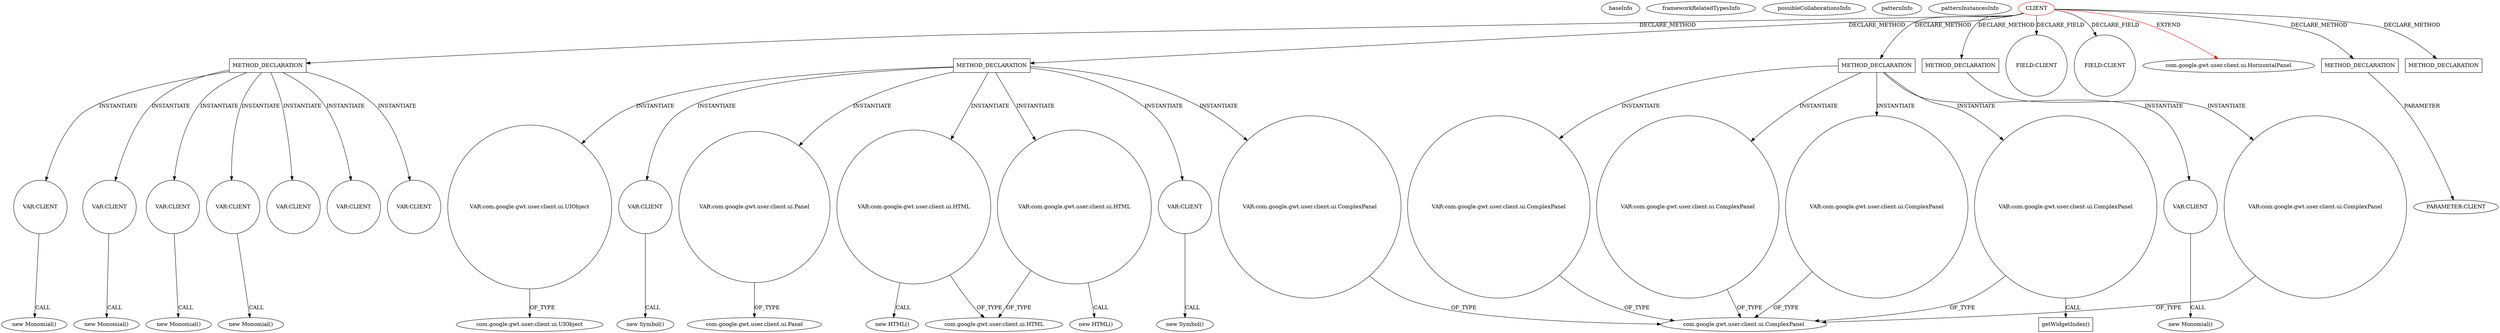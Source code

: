 digraph {
baseInfo[graphId=746,category="pattern",isAnonymous=false,possibleRelation=false]
frameworkRelatedTypesInfo[0="com.google.gwt.user.client.ui.HorizontalPanel"]
possibleCollaborationsInfo[]
patternInfo[frequency=2.0,patternRootClient=0]
patternInstancesInfo[0="luxferrari-AlgebrApp~/luxferrari-AlgebrApp/AlgebrApp-master/AlgebrApp/src/org/luxferrari/algebrapp/client/SubPolynomial.java~SubPolynomial~3660",1="luxferrari-AlgebrApp~/luxferrari-AlgebrApp/AlgebrApp-master/AlgebrApp/src/org/luxferrari/algebrapp/client/Product.java~Product~3664"]
141[label="new Monomial()",vertexType="CONSTRUCTOR_CALL",isFrameworkType=false]
142[label="VAR:CLIENT",vertexType="VARIABLE_EXPRESION",isFrameworkType=false,shape=circle]
137[label="METHOD_DECLARATION",vertexType="CLIENT_METHOD_DECLARATION",isFrameworkType=false,shape=box]
0[label="CLIENT",vertexType="ROOT_CLIENT_CLASS_DECLARATION",isFrameworkType=false,color=red]
7[label="METHOD_DECLARATION",vertexType="CLIENT_METHOD_DECLARATION",isFrameworkType=false,shape=box]
87[label="VAR:com.google.gwt.user.client.ui.UIObject",vertexType="VARIABLE_EXPRESION",isFrameworkType=false,shape=circle]
5[label="FIELD:CLIENT",vertexType="FIELD_DECLARATION",isFrameworkType=false,shape=circle]
2[label="FIELD:CLIENT",vertexType="FIELD_DECLARATION",isFrameworkType=false,shape=circle]
23[label="com.google.gwt.user.client.ui.UIObject",vertexType="FRAMEWORK_CLASS_TYPE",isFrameworkType=false]
149[label="VAR:CLIENT",vertexType="VARIABLE_EXPRESION",isFrameworkType=false,shape=circle]
148[label="new Monomial()",vertexType="CONSTRUCTOR_CALL",isFrameworkType=false]
155[label="VAR:CLIENT",vertexType="VARIABLE_EXPRESION",isFrameworkType=false,shape=circle]
154[label="new Monomial()",vertexType="CONSTRUCTOR_CALL",isFrameworkType=false]
158[label="VAR:CLIENT",vertexType="VARIABLE_EXPRESION",isFrameworkType=false,shape=circle]
157[label="new Monomial()",vertexType="CONSTRUCTOR_CALL",isFrameworkType=false]
18[label="VAR:CLIENT",vertexType="VARIABLE_EXPRESION",isFrameworkType=false,shape=circle]
34[label="VAR:CLIENT",vertexType="VARIABLE_EXPRESION",isFrameworkType=false,shape=circle]
152[label="VAR:CLIENT",vertexType="VARIABLE_EXPRESION",isFrameworkType=false,shape=circle]
146[label="VAR:CLIENT",vertexType="VARIABLE_EXPRESION",isFrameworkType=false,shape=circle]
14[label="VAR:com.google.gwt.user.client.ui.ComplexPanel",vertexType="VARIABLE_EXPRESION",isFrameworkType=false,shape=circle]
1[label="com.google.gwt.user.client.ui.HorizontalPanel",vertexType="FRAMEWORK_CLASS_TYPE",isFrameworkType=false]
17[label="new Symbol()",vertexType="CONSTRUCTOR_CALL",isFrameworkType=false]
33[label="new Symbol()",vertexType="CONSTRUCTOR_CALL",isFrameworkType=false]
8[label="VAR:com.google.gwt.user.client.ui.Panel",vertexType="VARIABLE_EXPRESION",isFrameworkType=false,shape=circle]
16[label="com.google.gwt.user.client.ui.ComplexPanel",vertexType="FRAMEWORK_CLASS_TYPE",isFrameworkType=false]
10[label="com.google.gwt.user.client.ui.Panel",vertexType="FRAMEWORK_CLASS_TYPE",isFrameworkType=false]
171[label="VAR:com.google.gwt.user.client.ui.ComplexPanel",vertexType="VARIABLE_EXPRESION",isFrameworkType=false,shape=circle]
162[label="VAR:com.google.gwt.user.client.ui.ComplexPanel",vertexType="VARIABLE_EXPRESION",isFrameworkType=false,shape=circle]
46[label="VAR:com.google.gwt.user.client.ui.HTML",vertexType="VARIABLE_EXPRESION",isFrameworkType=false,shape=circle]
45[label="new HTML()",vertexType="CONSTRUCTOR_CALL",isFrameworkType=false]
32[label="com.google.gwt.user.client.ui.HTML",vertexType="FRAMEWORK_CLASS_TYPE",isFrameworkType=false]
110[label="METHOD_DECLARATION",vertexType="CLIENT_METHOD_DECLARATION",isFrameworkType=false,shape=box]
139[label="VAR:CLIENT",vertexType="VARIABLE_EXPRESION",isFrameworkType=false,shape=circle]
111[label="VAR:com.google.gwt.user.client.ui.ComplexPanel",vertexType="VARIABLE_EXPRESION",isFrameworkType=false,shape=circle]
31[label="VAR:com.google.gwt.user.client.ui.HTML",vertexType="VARIABLE_EXPRESION",isFrameworkType=false,shape=circle]
30[label="new HTML()",vertexType="CONSTRUCTOR_CALL",isFrameworkType=false]
161[label="METHOD_DECLARATION",vertexType="CLIENT_METHOD_DECLARATION",isFrameworkType=false,shape=box]
169[label="VAR:CLIENT",vertexType="VARIABLE_EXPRESION",isFrameworkType=false,shape=circle]
168[label="new Monomial()",vertexType="CONSTRUCTOR_CALL",isFrameworkType=false]
174[label="VAR:com.google.gwt.user.client.ui.ComplexPanel",vertexType="VARIABLE_EXPRESION",isFrameworkType=false,shape=circle]
165[label="VAR:com.google.gwt.user.client.ui.ComplexPanel",vertexType="VARIABLE_EXPRESION",isFrameworkType=false,shape=circle]
172[label="getWidgetIndex()",vertexType="INSIDE_CALL",isFrameworkType=false,shape=box]
103[label="METHOD_DECLARATION",vertexType="CLIENT_METHOD_DECLARATION",isFrameworkType=false,shape=box]
104[label="PARAMETER:CLIENT",vertexType="PARAMETER_DECLARATION",isFrameworkType=false]
92[label="METHOD_DECLARATION",vertexType="CLIENT_METHOD_DECLARATION",isFrameworkType=false,shape=box]
0->110[label="DECLARE_METHOD"]
0->2[label="DECLARE_FIELD"]
137->152[label="INSTANTIATE"]
161->162[label="INSTANTIATE"]
7->34[label="INSTANTIATE"]
0->103[label="DECLARE_METHOD"]
171->172[label="CALL"]
0->1[label="EXTEND",color=red]
46->45[label="CALL"]
165->16[label="OF_TYPE"]
171->16[label="OF_TYPE"]
161->174[label="INSTANTIATE"]
7->14[label="INSTANTIATE"]
87->23[label="OF_TYPE"]
34->33[label="CALL"]
110->111[label="INSTANTIATE"]
7->46[label="INSTANTIATE"]
158->157[label="CALL"]
111->16[label="OF_TYPE"]
142->141[label="CALL"]
137->155[label="INSTANTIATE"]
161->169[label="INSTANTIATE"]
162->16[label="OF_TYPE"]
137->146[label="INSTANTIATE"]
0->7[label="DECLARE_METHOD"]
0->137[label="DECLARE_METHOD"]
7->31[label="INSTANTIATE"]
174->16[label="OF_TYPE"]
0->92[label="DECLARE_METHOD"]
31->30[label="CALL"]
0->5[label="DECLARE_FIELD"]
8->10[label="OF_TYPE"]
161->165[label="INSTANTIATE"]
137->149[label="INSTANTIATE"]
169->168[label="CALL"]
103->104[label="PARAMETER"]
161->171[label="INSTANTIATE"]
0->161[label="DECLARE_METHOD"]
31->32[label="OF_TYPE"]
149->148[label="CALL"]
155->154[label="CALL"]
14->16[label="OF_TYPE"]
7->87[label="INSTANTIATE"]
18->17[label="CALL"]
137->158[label="INSTANTIATE"]
7->8[label="INSTANTIATE"]
46->32[label="OF_TYPE"]
137->139[label="INSTANTIATE"]
137->142[label="INSTANTIATE"]
7->18[label="INSTANTIATE"]
}

